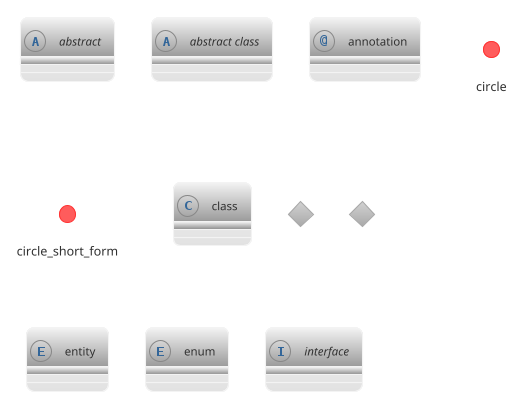 ' Do not edit
' Theme Gallery
' autogenerated by script
'
@startuml
!theme lightgray
abstract        abstract
abstract class  "abstract class"
annotation      annotation
circle          circle
()              circle_short_form
class           class
diamond         diamond
<>              diamond_short_form
entity          entity
enum            enum
interface       interface
@enduml
